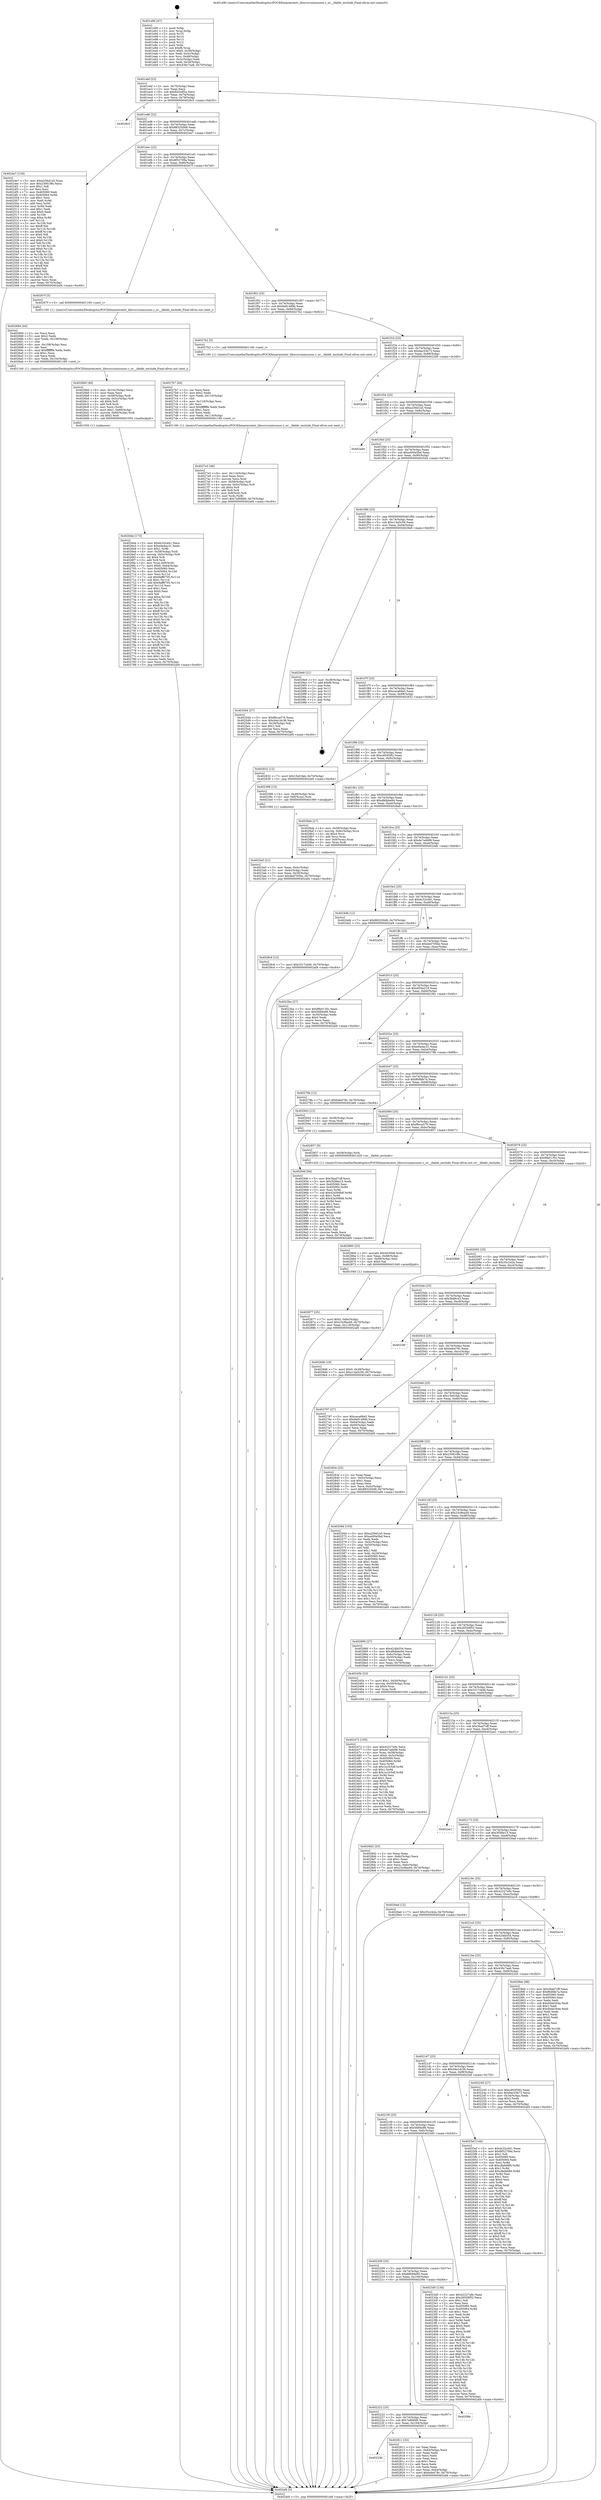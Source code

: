 digraph "0x401e90" {
  label = "0x401e90 (/mnt/c/Users/mathe/Desktop/tcc/POCII/binaries/extr_libuvsrcunixsunos.c_uv__ifaddr_exclude_Final-ollvm.out::main(0))"
  labelloc = "t"
  node[shape=record]

  Entry [label="",width=0.3,height=0.3,shape=circle,fillcolor=black,style=filled]
  "0x401ebf" [label="{
     0x401ebf [23]\l
     | [instrs]\l
     &nbsp;&nbsp;0x401ebf \<+3\>: mov -0x70(%rbp),%eax\l
     &nbsp;&nbsp;0x401ec2 \<+2\>: mov %eax,%ecx\l
     &nbsp;&nbsp;0x401ec4 \<+6\>: sub $0x843cdf2a,%ecx\l
     &nbsp;&nbsp;0x401eca \<+3\>: mov %eax,-0x74(%rbp)\l
     &nbsp;&nbsp;0x401ecd \<+3\>: mov %ecx,-0x78(%rbp)\l
     &nbsp;&nbsp;0x401ed0 \<+6\>: je 00000000004029c5 \<main+0xb35\>\l
  }"]
  "0x4029c5" [label="{
     0x4029c5\l
  }", style=dashed]
  "0x401ed6" [label="{
     0x401ed6 [22]\l
     | [instrs]\l
     &nbsp;&nbsp;0x401ed6 \<+5\>: jmp 0000000000401edb \<main+0x4b\>\l
     &nbsp;&nbsp;0x401edb \<+3\>: mov -0x74(%rbp),%eax\l
     &nbsp;&nbsp;0x401ede \<+5\>: sub $0x883250d9,%eax\l
     &nbsp;&nbsp;0x401ee3 \<+3\>: mov %eax,-0x7c(%rbp)\l
     &nbsp;&nbsp;0x401ee6 \<+6\>: je 00000000004024e7 \<main+0x657\>\l
  }"]
  Exit [label="",width=0.3,height=0.3,shape=circle,fillcolor=black,style=filled,peripheries=2]
  "0x4024e7" [label="{
     0x4024e7 [134]\l
     | [instrs]\l
     &nbsp;&nbsp;0x4024e7 \<+5\>: mov $0xa256d1a5,%eax\l
     &nbsp;&nbsp;0x4024ec \<+5\>: mov $0x23061f9c,%ecx\l
     &nbsp;&nbsp;0x4024f1 \<+2\>: mov $0x1,%dl\l
     &nbsp;&nbsp;0x4024f3 \<+2\>: xor %esi,%esi\l
     &nbsp;&nbsp;0x4024f5 \<+7\>: mov 0x405060,%edi\l
     &nbsp;&nbsp;0x4024fc \<+8\>: mov 0x405064,%r8d\l
     &nbsp;&nbsp;0x402504 \<+3\>: sub $0x1,%esi\l
     &nbsp;&nbsp;0x402507 \<+3\>: mov %edi,%r9d\l
     &nbsp;&nbsp;0x40250a \<+3\>: add %esi,%r9d\l
     &nbsp;&nbsp;0x40250d \<+4\>: imul %r9d,%edi\l
     &nbsp;&nbsp;0x402511 \<+3\>: and $0x1,%edi\l
     &nbsp;&nbsp;0x402514 \<+3\>: cmp $0x0,%edi\l
     &nbsp;&nbsp;0x402517 \<+4\>: sete %r10b\l
     &nbsp;&nbsp;0x40251b \<+4\>: cmp $0xa,%r8d\l
     &nbsp;&nbsp;0x40251f \<+4\>: setl %r11b\l
     &nbsp;&nbsp;0x402523 \<+3\>: mov %r10b,%bl\l
     &nbsp;&nbsp;0x402526 \<+3\>: xor $0xff,%bl\l
     &nbsp;&nbsp;0x402529 \<+3\>: mov %r11b,%r14b\l
     &nbsp;&nbsp;0x40252c \<+4\>: xor $0xff,%r14b\l
     &nbsp;&nbsp;0x402530 \<+3\>: xor $0x0,%dl\l
     &nbsp;&nbsp;0x402533 \<+3\>: mov %bl,%r15b\l
     &nbsp;&nbsp;0x402536 \<+4\>: and $0x0,%r15b\l
     &nbsp;&nbsp;0x40253a \<+3\>: and %dl,%r10b\l
     &nbsp;&nbsp;0x40253d \<+3\>: mov %r14b,%r12b\l
     &nbsp;&nbsp;0x402540 \<+4\>: and $0x0,%r12b\l
     &nbsp;&nbsp;0x402544 \<+3\>: and %dl,%r11b\l
     &nbsp;&nbsp;0x402547 \<+3\>: or %r10b,%r15b\l
     &nbsp;&nbsp;0x40254a \<+3\>: or %r11b,%r12b\l
     &nbsp;&nbsp;0x40254d \<+3\>: xor %r12b,%r15b\l
     &nbsp;&nbsp;0x402550 \<+3\>: or %r14b,%bl\l
     &nbsp;&nbsp;0x402553 \<+3\>: xor $0xff,%bl\l
     &nbsp;&nbsp;0x402556 \<+3\>: or $0x0,%dl\l
     &nbsp;&nbsp;0x402559 \<+2\>: and %dl,%bl\l
     &nbsp;&nbsp;0x40255b \<+3\>: or %bl,%r15b\l
     &nbsp;&nbsp;0x40255e \<+4\>: test $0x1,%r15b\l
     &nbsp;&nbsp;0x402562 \<+3\>: cmovne %ecx,%eax\l
     &nbsp;&nbsp;0x402565 \<+3\>: mov %eax,-0x70(%rbp)\l
     &nbsp;&nbsp;0x402568 \<+5\>: jmp 0000000000402af4 \<main+0xc64\>\l
  }"]
  "0x401eec" [label="{
     0x401eec [22]\l
     | [instrs]\l
     &nbsp;&nbsp;0x401eec \<+5\>: jmp 0000000000401ef1 \<main+0x61\>\l
     &nbsp;&nbsp;0x401ef1 \<+3\>: mov -0x74(%rbp),%eax\l
     &nbsp;&nbsp;0x401ef4 \<+5\>: sub $0x8f52709a,%eax\l
     &nbsp;&nbsp;0x401ef9 \<+3\>: mov %eax,-0x80(%rbp)\l
     &nbsp;&nbsp;0x401efc \<+6\>: je 000000000040267f \<main+0x7ef\>\l
  }"]
  "0x40294f" [label="{
     0x40294f [94]\l
     | [instrs]\l
     &nbsp;&nbsp;0x40294f \<+5\>: mov $0x3bad7cff,%ecx\l
     &nbsp;&nbsp;0x402954 \<+5\>: mov $0x3f3fde15,%edx\l
     &nbsp;&nbsp;0x402959 \<+7\>: mov 0x405060,%esi\l
     &nbsp;&nbsp;0x402960 \<+8\>: mov 0x405064,%r8d\l
     &nbsp;&nbsp;0x402968 \<+3\>: mov %esi,%r9d\l
     &nbsp;&nbsp;0x40296b \<+7\>: sub $0x42a568b8,%r9d\l
     &nbsp;&nbsp;0x402972 \<+4\>: sub $0x1,%r9d\l
     &nbsp;&nbsp;0x402976 \<+7\>: add $0x42a568b8,%r9d\l
     &nbsp;&nbsp;0x40297d \<+4\>: imul %r9d,%esi\l
     &nbsp;&nbsp;0x402981 \<+3\>: and $0x1,%esi\l
     &nbsp;&nbsp;0x402984 \<+3\>: cmp $0x0,%esi\l
     &nbsp;&nbsp;0x402987 \<+4\>: sete %r10b\l
     &nbsp;&nbsp;0x40298b \<+4\>: cmp $0xa,%r8d\l
     &nbsp;&nbsp;0x40298f \<+4\>: setl %r11b\l
     &nbsp;&nbsp;0x402993 \<+3\>: mov %r10b,%bl\l
     &nbsp;&nbsp;0x402996 \<+3\>: and %r11b,%bl\l
     &nbsp;&nbsp;0x402999 \<+3\>: xor %r11b,%r10b\l
     &nbsp;&nbsp;0x40299c \<+3\>: or %r10b,%bl\l
     &nbsp;&nbsp;0x40299f \<+3\>: test $0x1,%bl\l
     &nbsp;&nbsp;0x4029a2 \<+3\>: cmovne %edx,%ecx\l
     &nbsp;&nbsp;0x4029a5 \<+3\>: mov %ecx,-0x70(%rbp)\l
     &nbsp;&nbsp;0x4029a8 \<+5\>: jmp 0000000000402af4 \<main+0xc64\>\l
  }"]
  "0x40267f" [label="{
     0x40267f [5]\l
     | [instrs]\l
     &nbsp;&nbsp;0x40267f \<+5\>: call 0000000000401160 \<next_i\>\l
     | [calls]\l
     &nbsp;&nbsp;0x401160 \{1\} (/mnt/c/Users/mathe/Desktop/tcc/POCII/binaries/extr_libuvsrcunixsunos.c_uv__ifaddr_exclude_Final-ollvm.out::next_i)\l
  }"]
  "0x401f02" [label="{
     0x401f02 [25]\l
     | [instrs]\l
     &nbsp;&nbsp;0x401f02 \<+5\>: jmp 0000000000401f07 \<main+0x77\>\l
     &nbsp;&nbsp;0x401f07 \<+3\>: mov -0x74(%rbp),%eax\l
     &nbsp;&nbsp;0x401f0a \<+5\>: sub $0x9a91489b,%eax\l
     &nbsp;&nbsp;0x401f0f \<+6\>: mov %eax,-0x84(%rbp)\l
     &nbsp;&nbsp;0x401f15 \<+6\>: je 00000000004027b2 \<main+0x922\>\l
  }"]
  "0x4028c6" [label="{
     0x4028c6 [12]\l
     | [instrs]\l
     &nbsp;&nbsp;0x4028c6 \<+7\>: movl $0x3317cb46,-0x70(%rbp)\l
     &nbsp;&nbsp;0x4028cd \<+5\>: jmp 0000000000402af4 \<main+0xc64\>\l
  }"]
  "0x4027b2" [label="{
     0x4027b2 [5]\l
     | [instrs]\l
     &nbsp;&nbsp;0x4027b2 \<+5\>: call 0000000000401160 \<next_i\>\l
     | [calls]\l
     &nbsp;&nbsp;0x401160 \{1\} (/mnt/c/Users/mathe/Desktop/tcc/POCII/binaries/extr_libuvsrcunixsunos.c_uv__ifaddr_exclude_Final-ollvm.out::next_i)\l
  }"]
  "0x401f1b" [label="{
     0x401f1b [25]\l
     | [instrs]\l
     &nbsp;&nbsp;0x401f1b \<+5\>: jmp 0000000000401f20 \<main+0x90\>\l
     &nbsp;&nbsp;0x401f20 \<+3\>: mov -0x74(%rbp),%eax\l
     &nbsp;&nbsp;0x401f23 \<+5\>: sub $0x9ac53b73,%eax\l
     &nbsp;&nbsp;0x401f28 \<+6\>: mov %eax,-0x88(%rbp)\l
     &nbsp;&nbsp;0x401f2e \<+6\>: je 0000000000402260 \<main+0x3d0\>\l
  }"]
  "0x402877" [label="{
     0x402877 [25]\l
     | [instrs]\l
     &nbsp;&nbsp;0x402877 \<+7\>: movl $0x0,-0x6c(%rbp)\l
     &nbsp;&nbsp;0x40287e \<+7\>: movl $0x23c9ba49,-0x70(%rbp)\l
     &nbsp;&nbsp;0x402885 \<+6\>: mov %eax,-0x118(%rbp)\l
     &nbsp;&nbsp;0x40288b \<+5\>: jmp 0000000000402af4 \<main+0xc64\>\l
  }"]
  "0x402260" [label="{
     0x402260\l
  }", style=dashed]
  "0x401f34" [label="{
     0x401f34 [25]\l
     | [instrs]\l
     &nbsp;&nbsp;0x401f34 \<+5\>: jmp 0000000000401f39 \<main+0xa9\>\l
     &nbsp;&nbsp;0x401f39 \<+3\>: mov -0x74(%rbp),%eax\l
     &nbsp;&nbsp;0x401f3c \<+5\>: sub $0xa256d1a5,%eax\l
     &nbsp;&nbsp;0x401f41 \<+6\>: mov %eax,-0x8c(%rbp)\l
     &nbsp;&nbsp;0x401f47 \<+6\>: je 0000000000402a44 \<main+0xbb4\>\l
  }"]
  "0x402860" [label="{
     0x402860 [23]\l
     | [instrs]\l
     &nbsp;&nbsp;0x402860 \<+10\>: movabs $0x4030b6,%rdi\l
     &nbsp;&nbsp;0x40286a \<+3\>: mov %eax,-0x68(%rbp)\l
     &nbsp;&nbsp;0x40286d \<+3\>: mov -0x68(%rbp),%esi\l
     &nbsp;&nbsp;0x402870 \<+2\>: mov $0x0,%al\l
     &nbsp;&nbsp;0x402872 \<+5\>: call 0000000000401040 \<printf@plt\>\l
     | [calls]\l
     &nbsp;&nbsp;0x401040 \{1\} (unknown)\l
  }"]
  "0x402a44" [label="{
     0x402a44\l
  }", style=dashed]
  "0x401f4d" [label="{
     0x401f4d [25]\l
     | [instrs]\l
     &nbsp;&nbsp;0x401f4d \<+5\>: jmp 0000000000401f52 \<main+0xc2\>\l
     &nbsp;&nbsp;0x401f52 \<+3\>: mov -0x74(%rbp),%eax\l
     &nbsp;&nbsp;0x401f55 \<+5\>: sub $0xa400e5bd,%eax\l
     &nbsp;&nbsp;0x401f5a \<+6\>: mov %eax,-0x90(%rbp)\l
     &nbsp;&nbsp;0x401f60 \<+6\>: je 00000000004025d4 \<main+0x744\>\l
  }"]
  "0x40223b" [label="{
     0x40223b\l
  }", style=dashed]
  "0x4025d4" [label="{
     0x4025d4 [27]\l
     | [instrs]\l
     &nbsp;&nbsp;0x4025d4 \<+5\>: mov $0xf8cca576,%eax\l
     &nbsp;&nbsp;0x4025d9 \<+5\>: mov $0x44a1dc36,%ecx\l
     &nbsp;&nbsp;0x4025de \<+3\>: mov -0x29(%rbp),%dl\l
     &nbsp;&nbsp;0x4025e1 \<+3\>: test $0x1,%dl\l
     &nbsp;&nbsp;0x4025e4 \<+3\>: cmovne %ecx,%eax\l
     &nbsp;&nbsp;0x4025e7 \<+3\>: mov %eax,-0x70(%rbp)\l
     &nbsp;&nbsp;0x4025ea \<+5\>: jmp 0000000000402af4 \<main+0xc64\>\l
  }"]
  "0x401f66" [label="{
     0x401f66 [25]\l
     | [instrs]\l
     &nbsp;&nbsp;0x401f66 \<+5\>: jmp 0000000000401f6b \<main+0xdb\>\l
     &nbsp;&nbsp;0x401f6b \<+3\>: mov -0x74(%rbp),%eax\l
     &nbsp;&nbsp;0x401f6e \<+5\>: sub $0xc14a5c56,%eax\l
     &nbsp;&nbsp;0x401f73 \<+6\>: mov %eax,-0x94(%rbp)\l
     &nbsp;&nbsp;0x401f79 \<+6\>: je 00000000004029e9 \<main+0xb59\>\l
  }"]
  "0x402811" [label="{
     0x402811 [33]\l
     | [instrs]\l
     &nbsp;&nbsp;0x402811 \<+2\>: xor %eax,%eax\l
     &nbsp;&nbsp;0x402813 \<+3\>: mov -0x64(%rbp),%ecx\l
     &nbsp;&nbsp;0x402816 \<+2\>: mov %eax,%edx\l
     &nbsp;&nbsp;0x402818 \<+2\>: sub %ecx,%edx\l
     &nbsp;&nbsp;0x40281a \<+2\>: mov %eax,%ecx\l
     &nbsp;&nbsp;0x40281c \<+3\>: sub $0x1,%ecx\l
     &nbsp;&nbsp;0x40281f \<+2\>: add %ecx,%edx\l
     &nbsp;&nbsp;0x402821 \<+2\>: sub %edx,%eax\l
     &nbsp;&nbsp;0x402823 \<+3\>: mov %eax,-0x64(%rbp)\l
     &nbsp;&nbsp;0x402826 \<+7\>: movl $0xbde478c,-0x70(%rbp)\l
     &nbsp;&nbsp;0x40282d \<+5\>: jmp 0000000000402af4 \<main+0xc64\>\l
  }"]
  "0x4029e9" [label="{
     0x4029e9 [21]\l
     | [instrs]\l
     &nbsp;&nbsp;0x4029e9 \<+3\>: mov -0x38(%rbp),%eax\l
     &nbsp;&nbsp;0x4029ec \<+7\>: add $0xf8,%rsp\l
     &nbsp;&nbsp;0x4029f3 \<+1\>: pop %rbx\l
     &nbsp;&nbsp;0x4029f4 \<+2\>: pop %r12\l
     &nbsp;&nbsp;0x4029f6 \<+2\>: pop %r13\l
     &nbsp;&nbsp;0x4029f8 \<+2\>: pop %r14\l
     &nbsp;&nbsp;0x4029fa \<+2\>: pop %r15\l
     &nbsp;&nbsp;0x4029fc \<+1\>: pop %rbp\l
     &nbsp;&nbsp;0x4029fd \<+1\>: ret\l
  }"]
  "0x401f7f" [label="{
     0x401f7f [25]\l
     | [instrs]\l
     &nbsp;&nbsp;0x401f7f \<+5\>: jmp 0000000000401f84 \<main+0xf4\>\l
     &nbsp;&nbsp;0x401f84 \<+3\>: mov -0x74(%rbp),%eax\l
     &nbsp;&nbsp;0x401f87 \<+5\>: sub $0xcaca68a5,%eax\l
     &nbsp;&nbsp;0x401f8c \<+6\>: mov %eax,-0x98(%rbp)\l
     &nbsp;&nbsp;0x401f92 \<+6\>: je 0000000000402832 \<main+0x9a2\>\l
  }"]
  "0x402222" [label="{
     0x402222 [25]\l
     | [instrs]\l
     &nbsp;&nbsp;0x402222 \<+5\>: jmp 0000000000402227 \<main+0x397\>\l
     &nbsp;&nbsp;0x402227 \<+3\>: mov -0x74(%rbp),%eax\l
     &nbsp;&nbsp;0x40222a \<+5\>: sub $0x7a9f4fd0,%eax\l
     &nbsp;&nbsp;0x40222f \<+6\>: mov %eax,-0x104(%rbp)\l
     &nbsp;&nbsp;0x402235 \<+6\>: je 0000000000402811 \<main+0x981\>\l
  }"]
  "0x402832" [label="{
     0x402832 [12]\l
     | [instrs]\l
     &nbsp;&nbsp;0x402832 \<+7\>: movl $0x15ef1fab,-0x70(%rbp)\l
     &nbsp;&nbsp;0x402839 \<+5\>: jmp 0000000000402af4 \<main+0xc64\>\l
  }"]
  "0x401f98" [label="{
     0x401f98 [25]\l
     | [instrs]\l
     &nbsp;&nbsp;0x401f98 \<+5\>: jmp 0000000000401f9d \<main+0x10d\>\l
     &nbsp;&nbsp;0x401f9d \<+3\>: mov -0x74(%rbp),%eax\l
     &nbsp;&nbsp;0x401fa0 \<+5\>: sub $0xcd03f382,%eax\l
     &nbsp;&nbsp;0x401fa5 \<+6\>: mov %eax,-0x9c(%rbp)\l
     &nbsp;&nbsp;0x401fab \<+6\>: je 0000000000402398 \<main+0x508\>\l
  }"]
  "0x4029fe" [label="{
     0x4029fe\l
  }", style=dashed]
  "0x402398" [label="{
     0x402398 [13]\l
     | [instrs]\l
     &nbsp;&nbsp;0x402398 \<+4\>: mov -0x48(%rbp),%rax\l
     &nbsp;&nbsp;0x40239c \<+4\>: mov 0x8(%rax),%rdi\l
     &nbsp;&nbsp;0x4023a0 \<+5\>: call 0000000000401060 \<atoi@plt\>\l
     | [calls]\l
     &nbsp;&nbsp;0x401060 \{1\} (unknown)\l
  }"]
  "0x401fb1" [label="{
     0x401fb1 [25]\l
     | [instrs]\l
     &nbsp;&nbsp;0x401fb1 \<+5\>: jmp 0000000000401fb6 \<main+0x126\>\l
     &nbsp;&nbsp;0x401fb6 \<+3\>: mov -0x74(%rbp),%eax\l
     &nbsp;&nbsp;0x401fb9 \<+5\>: sub $0xd8dbbe94,%eax\l
     &nbsp;&nbsp;0x401fbe \<+6\>: mov %eax,-0xa0(%rbp)\l
     &nbsp;&nbsp;0x401fc4 \<+6\>: je 00000000004028ab \<main+0xa1b\>\l
  }"]
  "0x4027e3" [label="{
     0x4027e3 [46]\l
     | [instrs]\l
     &nbsp;&nbsp;0x4027e3 \<+6\>: mov -0x114(%rbp),%ecx\l
     &nbsp;&nbsp;0x4027e9 \<+3\>: imul %eax,%ecx\l
     &nbsp;&nbsp;0x4027ec \<+3\>: movslq %ecx,%rdi\l
     &nbsp;&nbsp;0x4027ef \<+4\>: mov -0x58(%rbp),%r8\l
     &nbsp;&nbsp;0x4027f3 \<+4\>: movslq -0x5c(%rbp),%r9\l
     &nbsp;&nbsp;0x4027f7 \<+4\>: shl $0x4,%r9\l
     &nbsp;&nbsp;0x4027fb \<+3\>: add %r9,%r8\l
     &nbsp;&nbsp;0x4027fe \<+4\>: mov 0x8(%r8),%r8\l
     &nbsp;&nbsp;0x402802 \<+3\>: mov %rdi,(%r8)\l
     &nbsp;&nbsp;0x402805 \<+7\>: movl $0x7a9f4fd0,-0x70(%rbp)\l
     &nbsp;&nbsp;0x40280c \<+5\>: jmp 0000000000402af4 \<main+0xc64\>\l
  }"]
  "0x4028ab" [label="{
     0x4028ab [27]\l
     | [instrs]\l
     &nbsp;&nbsp;0x4028ab \<+4\>: mov -0x58(%rbp),%rax\l
     &nbsp;&nbsp;0x4028af \<+4\>: movslq -0x6c(%rbp),%rcx\l
     &nbsp;&nbsp;0x4028b3 \<+4\>: shl $0x4,%rcx\l
     &nbsp;&nbsp;0x4028b7 \<+3\>: add %rcx,%rax\l
     &nbsp;&nbsp;0x4028ba \<+4\>: mov 0x8(%rax),%rax\l
     &nbsp;&nbsp;0x4028be \<+3\>: mov %rax,%rdi\l
     &nbsp;&nbsp;0x4028c1 \<+5\>: call 0000000000401030 \<free@plt\>\l
     | [calls]\l
     &nbsp;&nbsp;0x401030 \{1\} (unknown)\l
  }"]
  "0x401fca" [label="{
     0x401fca [25]\l
     | [instrs]\l
     &nbsp;&nbsp;0x401fca \<+5\>: jmp 0000000000401fcf \<main+0x13f\>\l
     &nbsp;&nbsp;0x401fcf \<+3\>: mov -0x74(%rbp),%eax\l
     &nbsp;&nbsp;0x401fd2 \<+5\>: sub $0xda7a4b98,%eax\l
     &nbsp;&nbsp;0x401fd7 \<+6\>: mov %eax,-0xa4(%rbp)\l
     &nbsp;&nbsp;0x401fdd \<+6\>: je 00000000004024db \<main+0x64b\>\l
  }"]
  "0x4027b7" [label="{
     0x4027b7 [44]\l
     | [instrs]\l
     &nbsp;&nbsp;0x4027b7 \<+2\>: xor %ecx,%ecx\l
     &nbsp;&nbsp;0x4027b9 \<+5\>: mov $0x2,%edx\l
     &nbsp;&nbsp;0x4027be \<+6\>: mov %edx,-0x110(%rbp)\l
     &nbsp;&nbsp;0x4027c4 \<+1\>: cltd\l
     &nbsp;&nbsp;0x4027c5 \<+6\>: mov -0x110(%rbp),%esi\l
     &nbsp;&nbsp;0x4027cb \<+2\>: idiv %esi\l
     &nbsp;&nbsp;0x4027cd \<+6\>: imul $0xfffffffe,%edx,%edx\l
     &nbsp;&nbsp;0x4027d3 \<+3\>: sub $0x1,%ecx\l
     &nbsp;&nbsp;0x4027d6 \<+2\>: sub %ecx,%edx\l
     &nbsp;&nbsp;0x4027d8 \<+6\>: mov %edx,-0x114(%rbp)\l
     &nbsp;&nbsp;0x4027de \<+5\>: call 0000000000401160 \<next_i\>\l
     | [calls]\l
     &nbsp;&nbsp;0x401160 \{1\} (/mnt/c/Users/mathe/Desktop/tcc/POCII/binaries/extr_libuvsrcunixsunos.c_uv__ifaddr_exclude_Final-ollvm.out::next_i)\l
  }"]
  "0x4024db" [label="{
     0x4024db [12]\l
     | [instrs]\l
     &nbsp;&nbsp;0x4024db \<+7\>: movl $0x883250d9,-0x70(%rbp)\l
     &nbsp;&nbsp;0x4024e2 \<+5\>: jmp 0000000000402af4 \<main+0xc64\>\l
  }"]
  "0x401fe3" [label="{
     0x401fe3 [25]\l
     | [instrs]\l
     &nbsp;&nbsp;0x401fe3 \<+5\>: jmp 0000000000401fe8 \<main+0x158\>\l
     &nbsp;&nbsp;0x401fe8 \<+3\>: mov -0x74(%rbp),%eax\l
     &nbsp;&nbsp;0x401feb \<+5\>: sub $0xdc32cd41,%eax\l
     &nbsp;&nbsp;0x401ff0 \<+6\>: mov %eax,-0xa8(%rbp)\l
     &nbsp;&nbsp;0x401ff6 \<+6\>: je 0000000000402a50 \<main+0xbc0\>\l
  }"]
  "0x4026de" [label="{
     0x4026de [173]\l
     | [instrs]\l
     &nbsp;&nbsp;0x4026de \<+5\>: mov $0xdc32cd41,%ecx\l
     &nbsp;&nbsp;0x4026e3 \<+5\>: mov $0xe9a4ac31,%edx\l
     &nbsp;&nbsp;0x4026e8 \<+3\>: mov $0x1,%r9b\l
     &nbsp;&nbsp;0x4026eb \<+4\>: mov -0x58(%rbp),%rdi\l
     &nbsp;&nbsp;0x4026ef \<+4\>: movslq -0x5c(%rbp),%r8\l
     &nbsp;&nbsp;0x4026f3 \<+4\>: shl $0x4,%r8\l
     &nbsp;&nbsp;0x4026f7 \<+3\>: add %r8,%rdi\l
     &nbsp;&nbsp;0x4026fa \<+4\>: mov %rax,0x8(%rdi)\l
     &nbsp;&nbsp;0x4026fe \<+7\>: movl $0x0,-0x64(%rbp)\l
     &nbsp;&nbsp;0x402705 \<+7\>: mov 0x405060,%esi\l
     &nbsp;&nbsp;0x40270c \<+8\>: mov 0x405064,%r10d\l
     &nbsp;&nbsp;0x402714 \<+3\>: mov %esi,%r11d\l
     &nbsp;&nbsp;0x402717 \<+7\>: sub $0x9aff6705,%r11d\l
     &nbsp;&nbsp;0x40271e \<+4\>: sub $0x1,%r11d\l
     &nbsp;&nbsp;0x402722 \<+7\>: add $0x9aff6705,%r11d\l
     &nbsp;&nbsp;0x402729 \<+4\>: imul %r11d,%esi\l
     &nbsp;&nbsp;0x40272d \<+3\>: and $0x1,%esi\l
     &nbsp;&nbsp;0x402730 \<+3\>: cmp $0x0,%esi\l
     &nbsp;&nbsp;0x402733 \<+3\>: sete %bl\l
     &nbsp;&nbsp;0x402736 \<+4\>: cmp $0xa,%r10d\l
     &nbsp;&nbsp;0x40273a \<+4\>: setl %r14b\l
     &nbsp;&nbsp;0x40273e \<+3\>: mov %bl,%r15b\l
     &nbsp;&nbsp;0x402741 \<+4\>: xor $0xff,%r15b\l
     &nbsp;&nbsp;0x402745 \<+3\>: mov %r14b,%r12b\l
     &nbsp;&nbsp;0x402748 \<+4\>: xor $0xff,%r12b\l
     &nbsp;&nbsp;0x40274c \<+4\>: xor $0x0,%r9b\l
     &nbsp;&nbsp;0x402750 \<+3\>: mov %r15b,%r13b\l
     &nbsp;&nbsp;0x402753 \<+4\>: and $0x0,%r13b\l
     &nbsp;&nbsp;0x402757 \<+3\>: and %r9b,%bl\l
     &nbsp;&nbsp;0x40275a \<+3\>: mov %r12b,%al\l
     &nbsp;&nbsp;0x40275d \<+2\>: and $0x0,%al\l
     &nbsp;&nbsp;0x40275f \<+3\>: and %r9b,%r14b\l
     &nbsp;&nbsp;0x402762 \<+3\>: or %bl,%r13b\l
     &nbsp;&nbsp;0x402765 \<+3\>: or %r14b,%al\l
     &nbsp;&nbsp;0x402768 \<+3\>: xor %al,%r13b\l
     &nbsp;&nbsp;0x40276b \<+3\>: or %r12b,%r15b\l
     &nbsp;&nbsp;0x40276e \<+4\>: xor $0xff,%r15b\l
     &nbsp;&nbsp;0x402772 \<+4\>: or $0x0,%r9b\l
     &nbsp;&nbsp;0x402776 \<+3\>: and %r9b,%r15b\l
     &nbsp;&nbsp;0x402779 \<+3\>: or %r15b,%r13b\l
     &nbsp;&nbsp;0x40277c \<+4\>: test $0x1,%r13b\l
     &nbsp;&nbsp;0x402780 \<+3\>: cmovne %edx,%ecx\l
     &nbsp;&nbsp;0x402783 \<+3\>: mov %ecx,-0x70(%rbp)\l
     &nbsp;&nbsp;0x402786 \<+5\>: jmp 0000000000402af4 \<main+0xc64\>\l
  }"]
  "0x402a50" [label="{
     0x402a50\l
  }", style=dashed]
  "0x401ffc" [label="{
     0x401ffc [25]\l
     | [instrs]\l
     &nbsp;&nbsp;0x401ffc \<+5\>: jmp 0000000000402001 \<main+0x171\>\l
     &nbsp;&nbsp;0x402001 \<+3\>: mov -0x74(%rbp),%eax\l
     &nbsp;&nbsp;0x402004 \<+5\>: sub $0xded705be,%eax\l
     &nbsp;&nbsp;0x402009 \<+6\>: mov %eax,-0xac(%rbp)\l
     &nbsp;&nbsp;0x40200f \<+6\>: je 00000000004023ba \<main+0x52a\>\l
  }"]
  "0x4026b0" [label="{
     0x4026b0 [46]\l
     | [instrs]\l
     &nbsp;&nbsp;0x4026b0 \<+6\>: mov -0x10c(%rbp),%ecx\l
     &nbsp;&nbsp;0x4026b6 \<+3\>: imul %eax,%ecx\l
     &nbsp;&nbsp;0x4026b9 \<+4\>: mov -0x58(%rbp),%rdi\l
     &nbsp;&nbsp;0x4026bd \<+4\>: movslq -0x5c(%rbp),%r8\l
     &nbsp;&nbsp;0x4026c1 \<+4\>: shl $0x4,%r8\l
     &nbsp;&nbsp;0x4026c5 \<+3\>: add %r8,%rdi\l
     &nbsp;&nbsp;0x4026c8 \<+2\>: mov %ecx,(%rdi)\l
     &nbsp;&nbsp;0x4026ca \<+7\>: movl $0x1,-0x60(%rbp)\l
     &nbsp;&nbsp;0x4026d1 \<+4\>: movslq -0x60(%rbp),%rdi\l
     &nbsp;&nbsp;0x4026d5 \<+4\>: shl $0x3,%rdi\l
     &nbsp;&nbsp;0x4026d9 \<+5\>: call 0000000000401050 \<malloc@plt\>\l
     | [calls]\l
     &nbsp;&nbsp;0x401050 \{1\} (unknown)\l
  }"]
  "0x4023ba" [label="{
     0x4023ba [27]\l
     | [instrs]\l
     &nbsp;&nbsp;0x4023ba \<+5\>: mov $0xf9b0135c,%eax\l
     &nbsp;&nbsp;0x4023bf \<+5\>: mov $0x5fdf4e86,%ecx\l
     &nbsp;&nbsp;0x4023c4 \<+3\>: mov -0x30(%rbp),%edx\l
     &nbsp;&nbsp;0x4023c7 \<+3\>: cmp $0x0,%edx\l
     &nbsp;&nbsp;0x4023ca \<+3\>: cmove %ecx,%eax\l
     &nbsp;&nbsp;0x4023cd \<+3\>: mov %eax,-0x70(%rbp)\l
     &nbsp;&nbsp;0x4023d0 \<+5\>: jmp 0000000000402af4 \<main+0xc64\>\l
  }"]
  "0x402015" [label="{
     0x402015 [25]\l
     | [instrs]\l
     &nbsp;&nbsp;0x402015 \<+5\>: jmp 000000000040201a \<main+0x18a\>\l
     &nbsp;&nbsp;0x40201a \<+3\>: mov -0x74(%rbp),%eax\l
     &nbsp;&nbsp;0x40201d \<+5\>: sub $0xdf34e218,%eax\l
     &nbsp;&nbsp;0x402022 \<+6\>: mov %eax,-0xb0(%rbp)\l
     &nbsp;&nbsp;0x402028 \<+6\>: je 000000000040238c \<main+0x4fc\>\l
  }"]
  "0x402684" [label="{
     0x402684 [44]\l
     | [instrs]\l
     &nbsp;&nbsp;0x402684 \<+2\>: xor %ecx,%ecx\l
     &nbsp;&nbsp;0x402686 \<+5\>: mov $0x2,%edx\l
     &nbsp;&nbsp;0x40268b \<+6\>: mov %edx,-0x108(%rbp)\l
     &nbsp;&nbsp;0x402691 \<+1\>: cltd\l
     &nbsp;&nbsp;0x402692 \<+6\>: mov -0x108(%rbp),%esi\l
     &nbsp;&nbsp;0x402698 \<+2\>: idiv %esi\l
     &nbsp;&nbsp;0x40269a \<+6\>: imul $0xfffffffe,%edx,%edx\l
     &nbsp;&nbsp;0x4026a0 \<+3\>: sub $0x1,%ecx\l
     &nbsp;&nbsp;0x4026a3 \<+2\>: sub %ecx,%edx\l
     &nbsp;&nbsp;0x4026a5 \<+6\>: mov %edx,-0x10c(%rbp)\l
     &nbsp;&nbsp;0x4026ab \<+5\>: call 0000000000401160 \<next_i\>\l
     | [calls]\l
     &nbsp;&nbsp;0x401160 \{1\} (/mnt/c/Users/mathe/Desktop/tcc/POCII/binaries/extr_libuvsrcunixsunos.c_uv__ifaddr_exclude_Final-ollvm.out::next_i)\l
  }"]
  "0x40238c" [label="{
     0x40238c\l
  }", style=dashed]
  "0x40202e" [label="{
     0x40202e [25]\l
     | [instrs]\l
     &nbsp;&nbsp;0x40202e \<+5\>: jmp 0000000000402033 \<main+0x1a3\>\l
     &nbsp;&nbsp;0x402033 \<+3\>: mov -0x74(%rbp),%eax\l
     &nbsp;&nbsp;0x402036 \<+5\>: sub $0xe9a4ac31,%eax\l
     &nbsp;&nbsp;0x40203b \<+6\>: mov %eax,-0xb4(%rbp)\l
     &nbsp;&nbsp;0x402041 \<+6\>: je 000000000040278b \<main+0x8fb\>\l
  }"]
  "0x402472" [label="{
     0x402472 [105]\l
     | [instrs]\l
     &nbsp;&nbsp;0x402472 \<+5\>: mov $0x42227a9c,%ecx\l
     &nbsp;&nbsp;0x402477 \<+5\>: mov $0xda7a4b98,%edx\l
     &nbsp;&nbsp;0x40247c \<+4\>: mov %rax,-0x58(%rbp)\l
     &nbsp;&nbsp;0x402480 \<+7\>: movl $0x0,-0x5c(%rbp)\l
     &nbsp;&nbsp;0x402487 \<+7\>: mov 0x405060,%esi\l
     &nbsp;&nbsp;0x40248e \<+8\>: mov 0x405064,%r8d\l
     &nbsp;&nbsp;0x402496 \<+3\>: mov %esi,%r9d\l
     &nbsp;&nbsp;0x402499 \<+7\>: sub $0x1a1fc5df,%r9d\l
     &nbsp;&nbsp;0x4024a0 \<+4\>: sub $0x1,%r9d\l
     &nbsp;&nbsp;0x4024a4 \<+7\>: add $0x1a1fc5df,%r9d\l
     &nbsp;&nbsp;0x4024ab \<+4\>: imul %r9d,%esi\l
     &nbsp;&nbsp;0x4024af \<+3\>: and $0x1,%esi\l
     &nbsp;&nbsp;0x4024b2 \<+3\>: cmp $0x0,%esi\l
     &nbsp;&nbsp;0x4024b5 \<+4\>: sete %r10b\l
     &nbsp;&nbsp;0x4024b9 \<+4\>: cmp $0xa,%r8d\l
     &nbsp;&nbsp;0x4024bd \<+4\>: setl %r11b\l
     &nbsp;&nbsp;0x4024c1 \<+3\>: mov %r10b,%bl\l
     &nbsp;&nbsp;0x4024c4 \<+3\>: and %r11b,%bl\l
     &nbsp;&nbsp;0x4024c7 \<+3\>: xor %r11b,%r10b\l
     &nbsp;&nbsp;0x4024ca \<+3\>: or %r10b,%bl\l
     &nbsp;&nbsp;0x4024cd \<+3\>: test $0x1,%bl\l
     &nbsp;&nbsp;0x4024d0 \<+3\>: cmovne %edx,%ecx\l
     &nbsp;&nbsp;0x4024d3 \<+3\>: mov %ecx,-0x70(%rbp)\l
     &nbsp;&nbsp;0x4024d6 \<+5\>: jmp 0000000000402af4 \<main+0xc64\>\l
  }"]
  "0x40278b" [label="{
     0x40278b [12]\l
     | [instrs]\l
     &nbsp;&nbsp;0x40278b \<+7\>: movl $0xbde478c,-0x70(%rbp)\l
     &nbsp;&nbsp;0x402792 \<+5\>: jmp 0000000000402af4 \<main+0xc64\>\l
  }"]
  "0x402047" [label="{
     0x402047 [25]\l
     | [instrs]\l
     &nbsp;&nbsp;0x402047 \<+5\>: jmp 000000000040204c \<main+0x1bc\>\l
     &nbsp;&nbsp;0x40204c \<+3\>: mov -0x74(%rbp),%eax\l
     &nbsp;&nbsp;0x40204f \<+5\>: sub $0xf6dfdb7a,%eax\l
     &nbsp;&nbsp;0x402054 \<+6\>: mov %eax,-0xb8(%rbp)\l
     &nbsp;&nbsp;0x40205a \<+6\>: je 0000000000402943 \<main+0xab3\>\l
  }"]
  "0x402209" [label="{
     0x402209 [25]\l
     | [instrs]\l
     &nbsp;&nbsp;0x402209 \<+5\>: jmp 000000000040220e \<main+0x37e\>\l
     &nbsp;&nbsp;0x40220e \<+3\>: mov -0x74(%rbp),%eax\l
     &nbsp;&nbsp;0x402211 \<+5\>: sub $0x6869de85,%eax\l
     &nbsp;&nbsp;0x402216 \<+6\>: mov %eax,-0x100(%rbp)\l
     &nbsp;&nbsp;0x40221c \<+6\>: je 00000000004029fe \<main+0xb6e\>\l
  }"]
  "0x402943" [label="{
     0x402943 [12]\l
     | [instrs]\l
     &nbsp;&nbsp;0x402943 \<+4\>: mov -0x58(%rbp),%rax\l
     &nbsp;&nbsp;0x402947 \<+3\>: mov %rax,%rdi\l
     &nbsp;&nbsp;0x40294a \<+5\>: call 0000000000401030 \<free@plt\>\l
     | [calls]\l
     &nbsp;&nbsp;0x401030 \{1\} (unknown)\l
  }"]
  "0x402060" [label="{
     0x402060 [25]\l
     | [instrs]\l
     &nbsp;&nbsp;0x402060 \<+5\>: jmp 0000000000402065 \<main+0x1d5\>\l
     &nbsp;&nbsp;0x402065 \<+3\>: mov -0x74(%rbp),%eax\l
     &nbsp;&nbsp;0x402068 \<+5\>: sub $0xf8cca576,%eax\l
     &nbsp;&nbsp;0x40206d \<+6\>: mov %eax,-0xbc(%rbp)\l
     &nbsp;&nbsp;0x402073 \<+6\>: je 0000000000402857 \<main+0x9c7\>\l
  }"]
  "0x4023d5" [label="{
     0x4023d5 [134]\l
     | [instrs]\l
     &nbsp;&nbsp;0x4023d5 \<+5\>: mov $0x42227a9c,%eax\l
     &nbsp;&nbsp;0x4023da \<+5\>: mov $0x26558f52,%ecx\l
     &nbsp;&nbsp;0x4023df \<+2\>: mov $0x1,%dl\l
     &nbsp;&nbsp;0x4023e1 \<+2\>: xor %esi,%esi\l
     &nbsp;&nbsp;0x4023e3 \<+7\>: mov 0x405060,%edi\l
     &nbsp;&nbsp;0x4023ea \<+8\>: mov 0x405064,%r8d\l
     &nbsp;&nbsp;0x4023f2 \<+3\>: sub $0x1,%esi\l
     &nbsp;&nbsp;0x4023f5 \<+3\>: mov %edi,%r9d\l
     &nbsp;&nbsp;0x4023f8 \<+3\>: add %esi,%r9d\l
     &nbsp;&nbsp;0x4023fb \<+4\>: imul %r9d,%edi\l
     &nbsp;&nbsp;0x4023ff \<+3\>: and $0x1,%edi\l
     &nbsp;&nbsp;0x402402 \<+3\>: cmp $0x0,%edi\l
     &nbsp;&nbsp;0x402405 \<+4\>: sete %r10b\l
     &nbsp;&nbsp;0x402409 \<+4\>: cmp $0xa,%r8d\l
     &nbsp;&nbsp;0x40240d \<+4\>: setl %r11b\l
     &nbsp;&nbsp;0x402411 \<+3\>: mov %r10b,%bl\l
     &nbsp;&nbsp;0x402414 \<+3\>: xor $0xff,%bl\l
     &nbsp;&nbsp;0x402417 \<+3\>: mov %r11b,%r14b\l
     &nbsp;&nbsp;0x40241a \<+4\>: xor $0xff,%r14b\l
     &nbsp;&nbsp;0x40241e \<+3\>: xor $0x0,%dl\l
     &nbsp;&nbsp;0x402421 \<+3\>: mov %bl,%r15b\l
     &nbsp;&nbsp;0x402424 \<+4\>: and $0x0,%r15b\l
     &nbsp;&nbsp;0x402428 \<+3\>: and %dl,%r10b\l
     &nbsp;&nbsp;0x40242b \<+3\>: mov %r14b,%r12b\l
     &nbsp;&nbsp;0x40242e \<+4\>: and $0x0,%r12b\l
     &nbsp;&nbsp;0x402432 \<+3\>: and %dl,%r11b\l
     &nbsp;&nbsp;0x402435 \<+3\>: or %r10b,%r15b\l
     &nbsp;&nbsp;0x402438 \<+3\>: or %r11b,%r12b\l
     &nbsp;&nbsp;0x40243b \<+3\>: xor %r12b,%r15b\l
     &nbsp;&nbsp;0x40243e \<+3\>: or %r14b,%bl\l
     &nbsp;&nbsp;0x402441 \<+3\>: xor $0xff,%bl\l
     &nbsp;&nbsp;0x402444 \<+3\>: or $0x0,%dl\l
     &nbsp;&nbsp;0x402447 \<+2\>: and %dl,%bl\l
     &nbsp;&nbsp;0x402449 \<+3\>: or %bl,%r15b\l
     &nbsp;&nbsp;0x40244c \<+4\>: test $0x1,%r15b\l
     &nbsp;&nbsp;0x402450 \<+3\>: cmovne %ecx,%eax\l
     &nbsp;&nbsp;0x402453 \<+3\>: mov %eax,-0x70(%rbp)\l
     &nbsp;&nbsp;0x402456 \<+5\>: jmp 0000000000402af4 \<main+0xc64\>\l
  }"]
  "0x402857" [label="{
     0x402857 [9]\l
     | [instrs]\l
     &nbsp;&nbsp;0x402857 \<+4\>: mov -0x58(%rbp),%rdi\l
     &nbsp;&nbsp;0x40285b \<+5\>: call 0000000000401420 \<uv__ifaddr_exclude\>\l
     | [calls]\l
     &nbsp;&nbsp;0x401420 \{1\} (/mnt/c/Users/mathe/Desktop/tcc/POCII/binaries/extr_libuvsrcunixsunos.c_uv__ifaddr_exclude_Final-ollvm.out::uv__ifaddr_exclude)\l
  }"]
  "0x402079" [label="{
     0x402079 [25]\l
     | [instrs]\l
     &nbsp;&nbsp;0x402079 \<+5\>: jmp 000000000040207e \<main+0x1ee\>\l
     &nbsp;&nbsp;0x40207e \<+3\>: mov -0x74(%rbp),%eax\l
     &nbsp;&nbsp;0x402081 \<+5\>: sub $0xf9b0135c,%eax\l
     &nbsp;&nbsp;0x402086 \<+6\>: mov %eax,-0xc0(%rbp)\l
     &nbsp;&nbsp;0x40208c \<+6\>: je 00000000004029b9 \<main+0xb29\>\l
  }"]
  "0x4021f0" [label="{
     0x4021f0 [25]\l
     | [instrs]\l
     &nbsp;&nbsp;0x4021f0 \<+5\>: jmp 00000000004021f5 \<main+0x365\>\l
     &nbsp;&nbsp;0x4021f5 \<+3\>: mov -0x74(%rbp),%eax\l
     &nbsp;&nbsp;0x4021f8 \<+5\>: sub $0x5fdf4e86,%eax\l
     &nbsp;&nbsp;0x4021fd \<+6\>: mov %eax,-0xfc(%rbp)\l
     &nbsp;&nbsp;0x402203 \<+6\>: je 00000000004023d5 \<main+0x545\>\l
  }"]
  "0x4029b9" [label="{
     0x4029b9\l
  }", style=dashed]
  "0x402092" [label="{
     0x402092 [25]\l
     | [instrs]\l
     &nbsp;&nbsp;0x402092 \<+5\>: jmp 0000000000402097 \<main+0x207\>\l
     &nbsp;&nbsp;0x402097 \<+3\>: mov -0x74(%rbp),%eax\l
     &nbsp;&nbsp;0x40209a \<+5\>: sub $0x35c242a,%eax\l
     &nbsp;&nbsp;0x40209f \<+6\>: mov %eax,-0xc4(%rbp)\l
     &nbsp;&nbsp;0x4020a5 \<+6\>: je 00000000004029d6 \<main+0xb46\>\l
  }"]
  "0x4025ef" [label="{
     0x4025ef [144]\l
     | [instrs]\l
     &nbsp;&nbsp;0x4025ef \<+5\>: mov $0xdc32cd41,%eax\l
     &nbsp;&nbsp;0x4025f4 \<+5\>: mov $0x8f52709a,%ecx\l
     &nbsp;&nbsp;0x4025f9 \<+2\>: mov $0x1,%dl\l
     &nbsp;&nbsp;0x4025fb \<+7\>: mov 0x405060,%esi\l
     &nbsp;&nbsp;0x402602 \<+7\>: mov 0x405064,%edi\l
     &nbsp;&nbsp;0x402609 \<+3\>: mov %esi,%r8d\l
     &nbsp;&nbsp;0x40260c \<+7\>: sub $0xc8afe689,%r8d\l
     &nbsp;&nbsp;0x402613 \<+4\>: sub $0x1,%r8d\l
     &nbsp;&nbsp;0x402617 \<+7\>: add $0xc8afe689,%r8d\l
     &nbsp;&nbsp;0x40261e \<+4\>: imul %r8d,%esi\l
     &nbsp;&nbsp;0x402622 \<+3\>: and $0x1,%esi\l
     &nbsp;&nbsp;0x402625 \<+3\>: cmp $0x0,%esi\l
     &nbsp;&nbsp;0x402628 \<+4\>: sete %r9b\l
     &nbsp;&nbsp;0x40262c \<+3\>: cmp $0xa,%edi\l
     &nbsp;&nbsp;0x40262f \<+4\>: setl %r10b\l
     &nbsp;&nbsp;0x402633 \<+3\>: mov %r9b,%r11b\l
     &nbsp;&nbsp;0x402636 \<+4\>: xor $0xff,%r11b\l
     &nbsp;&nbsp;0x40263a \<+3\>: mov %r10b,%bl\l
     &nbsp;&nbsp;0x40263d \<+3\>: xor $0xff,%bl\l
     &nbsp;&nbsp;0x402640 \<+3\>: xor $0x0,%dl\l
     &nbsp;&nbsp;0x402643 \<+3\>: mov %r11b,%r14b\l
     &nbsp;&nbsp;0x402646 \<+4\>: and $0x0,%r14b\l
     &nbsp;&nbsp;0x40264a \<+3\>: and %dl,%r9b\l
     &nbsp;&nbsp;0x40264d \<+3\>: mov %bl,%r15b\l
     &nbsp;&nbsp;0x402650 \<+4\>: and $0x0,%r15b\l
     &nbsp;&nbsp;0x402654 \<+3\>: and %dl,%r10b\l
     &nbsp;&nbsp;0x402657 \<+3\>: or %r9b,%r14b\l
     &nbsp;&nbsp;0x40265a \<+3\>: or %r10b,%r15b\l
     &nbsp;&nbsp;0x40265d \<+3\>: xor %r15b,%r14b\l
     &nbsp;&nbsp;0x402660 \<+3\>: or %bl,%r11b\l
     &nbsp;&nbsp;0x402663 \<+4\>: xor $0xff,%r11b\l
     &nbsp;&nbsp;0x402667 \<+3\>: or $0x0,%dl\l
     &nbsp;&nbsp;0x40266a \<+3\>: and %dl,%r11b\l
     &nbsp;&nbsp;0x40266d \<+3\>: or %r11b,%r14b\l
     &nbsp;&nbsp;0x402670 \<+4\>: test $0x1,%r14b\l
     &nbsp;&nbsp;0x402674 \<+3\>: cmovne %ecx,%eax\l
     &nbsp;&nbsp;0x402677 \<+3\>: mov %eax,-0x70(%rbp)\l
     &nbsp;&nbsp;0x40267a \<+5\>: jmp 0000000000402af4 \<main+0xc64\>\l
  }"]
  "0x4029d6" [label="{
     0x4029d6 [19]\l
     | [instrs]\l
     &nbsp;&nbsp;0x4029d6 \<+7\>: movl $0x0,-0x38(%rbp)\l
     &nbsp;&nbsp;0x4029dd \<+7\>: movl $0xc14a5c56,-0x70(%rbp)\l
     &nbsp;&nbsp;0x4029e4 \<+5\>: jmp 0000000000402af4 \<main+0xc64\>\l
  }"]
  "0x4020ab" [label="{
     0x4020ab [25]\l
     | [instrs]\l
     &nbsp;&nbsp;0x4020ab \<+5\>: jmp 00000000004020b0 \<main+0x220\>\l
     &nbsp;&nbsp;0x4020b0 \<+3\>: mov -0x74(%rbp),%eax\l
     &nbsp;&nbsp;0x4020b3 \<+5\>: sub $0x3bd9c43,%eax\l
     &nbsp;&nbsp;0x4020b8 \<+6\>: mov %eax,-0xc8(%rbp)\l
     &nbsp;&nbsp;0x4020be \<+6\>: je 00000000004022f0 \<main+0x460\>\l
  }"]
  "0x4023a5" [label="{
     0x4023a5 [21]\l
     | [instrs]\l
     &nbsp;&nbsp;0x4023a5 \<+3\>: mov %eax,-0x4c(%rbp)\l
     &nbsp;&nbsp;0x4023a8 \<+3\>: mov -0x4c(%rbp),%eax\l
     &nbsp;&nbsp;0x4023ab \<+3\>: mov %eax,-0x30(%rbp)\l
     &nbsp;&nbsp;0x4023ae \<+7\>: movl $0xded705be,-0x70(%rbp)\l
     &nbsp;&nbsp;0x4023b5 \<+5\>: jmp 0000000000402af4 \<main+0xc64\>\l
  }"]
  "0x4022f0" [label="{
     0x4022f0\l
  }", style=dashed]
  "0x4020c4" [label="{
     0x4020c4 [25]\l
     | [instrs]\l
     &nbsp;&nbsp;0x4020c4 \<+5\>: jmp 00000000004020c9 \<main+0x239\>\l
     &nbsp;&nbsp;0x4020c9 \<+3\>: mov -0x74(%rbp),%eax\l
     &nbsp;&nbsp;0x4020cc \<+5\>: sub $0xbde478c,%eax\l
     &nbsp;&nbsp;0x4020d1 \<+6\>: mov %eax,-0xcc(%rbp)\l
     &nbsp;&nbsp;0x4020d7 \<+6\>: je 0000000000402797 \<main+0x907\>\l
  }"]
  "0x401e90" [label="{
     0x401e90 [47]\l
     | [instrs]\l
     &nbsp;&nbsp;0x401e90 \<+1\>: push %rbp\l
     &nbsp;&nbsp;0x401e91 \<+3\>: mov %rsp,%rbp\l
     &nbsp;&nbsp;0x401e94 \<+2\>: push %r15\l
     &nbsp;&nbsp;0x401e96 \<+2\>: push %r14\l
     &nbsp;&nbsp;0x401e98 \<+2\>: push %r13\l
     &nbsp;&nbsp;0x401e9a \<+2\>: push %r12\l
     &nbsp;&nbsp;0x401e9c \<+1\>: push %rbx\l
     &nbsp;&nbsp;0x401e9d \<+7\>: sub $0xf8,%rsp\l
     &nbsp;&nbsp;0x401ea4 \<+7\>: movl $0x0,-0x38(%rbp)\l
     &nbsp;&nbsp;0x401eab \<+3\>: mov %edi,-0x3c(%rbp)\l
     &nbsp;&nbsp;0x401eae \<+4\>: mov %rsi,-0x48(%rbp)\l
     &nbsp;&nbsp;0x401eb2 \<+3\>: mov -0x3c(%rbp),%edi\l
     &nbsp;&nbsp;0x401eb5 \<+3\>: mov %edi,-0x34(%rbp)\l
     &nbsp;&nbsp;0x401eb8 \<+7\>: movl $0x438c7aa6,-0x70(%rbp)\l
  }"]
  "0x402797" [label="{
     0x402797 [27]\l
     | [instrs]\l
     &nbsp;&nbsp;0x402797 \<+5\>: mov $0xcaca68a5,%eax\l
     &nbsp;&nbsp;0x40279c \<+5\>: mov $0x9a91489b,%ecx\l
     &nbsp;&nbsp;0x4027a1 \<+3\>: mov -0x64(%rbp),%edx\l
     &nbsp;&nbsp;0x4027a4 \<+3\>: cmp -0x60(%rbp),%edx\l
     &nbsp;&nbsp;0x4027a7 \<+3\>: cmovl %ecx,%eax\l
     &nbsp;&nbsp;0x4027aa \<+3\>: mov %eax,-0x70(%rbp)\l
     &nbsp;&nbsp;0x4027ad \<+5\>: jmp 0000000000402af4 \<main+0xc64\>\l
  }"]
  "0x4020dd" [label="{
     0x4020dd [25]\l
     | [instrs]\l
     &nbsp;&nbsp;0x4020dd \<+5\>: jmp 00000000004020e2 \<main+0x252\>\l
     &nbsp;&nbsp;0x4020e2 \<+3\>: mov -0x74(%rbp),%eax\l
     &nbsp;&nbsp;0x4020e5 \<+5\>: sub $0x15ef1fab,%eax\l
     &nbsp;&nbsp;0x4020ea \<+6\>: mov %eax,-0xd0(%rbp)\l
     &nbsp;&nbsp;0x4020f0 \<+6\>: je 000000000040283e \<main+0x9ae\>\l
  }"]
  "0x402af4" [label="{
     0x402af4 [5]\l
     | [instrs]\l
     &nbsp;&nbsp;0x402af4 \<+5\>: jmp 0000000000401ebf \<main+0x2f\>\l
  }"]
  "0x40283e" [label="{
     0x40283e [25]\l
     | [instrs]\l
     &nbsp;&nbsp;0x40283e \<+2\>: xor %eax,%eax\l
     &nbsp;&nbsp;0x402840 \<+3\>: mov -0x5c(%rbp),%ecx\l
     &nbsp;&nbsp;0x402843 \<+3\>: sub $0x1,%eax\l
     &nbsp;&nbsp;0x402846 \<+2\>: sub %eax,%ecx\l
     &nbsp;&nbsp;0x402848 \<+3\>: mov %ecx,-0x5c(%rbp)\l
     &nbsp;&nbsp;0x40284b \<+7\>: movl $0x883250d9,-0x70(%rbp)\l
     &nbsp;&nbsp;0x402852 \<+5\>: jmp 0000000000402af4 \<main+0xc64\>\l
  }"]
  "0x4020f6" [label="{
     0x4020f6 [25]\l
     | [instrs]\l
     &nbsp;&nbsp;0x4020f6 \<+5\>: jmp 00000000004020fb \<main+0x26b\>\l
     &nbsp;&nbsp;0x4020fb \<+3\>: mov -0x74(%rbp),%eax\l
     &nbsp;&nbsp;0x4020fe \<+5\>: sub $0x23061f9c,%eax\l
     &nbsp;&nbsp;0x402103 \<+6\>: mov %eax,-0xd4(%rbp)\l
     &nbsp;&nbsp;0x402109 \<+6\>: je 000000000040256d \<main+0x6dd\>\l
  }"]
  "0x4021d7" [label="{
     0x4021d7 [25]\l
     | [instrs]\l
     &nbsp;&nbsp;0x4021d7 \<+5\>: jmp 00000000004021dc \<main+0x34c\>\l
     &nbsp;&nbsp;0x4021dc \<+3\>: mov -0x74(%rbp),%eax\l
     &nbsp;&nbsp;0x4021df \<+5\>: sub $0x44a1dc36,%eax\l
     &nbsp;&nbsp;0x4021e4 \<+6\>: mov %eax,-0xf8(%rbp)\l
     &nbsp;&nbsp;0x4021ea \<+6\>: je 00000000004025ef \<main+0x75f\>\l
  }"]
  "0x40256d" [label="{
     0x40256d [103]\l
     | [instrs]\l
     &nbsp;&nbsp;0x40256d \<+5\>: mov $0xa256d1a5,%eax\l
     &nbsp;&nbsp;0x402572 \<+5\>: mov $0xa400e5bd,%ecx\l
     &nbsp;&nbsp;0x402577 \<+2\>: xor %edx,%edx\l
     &nbsp;&nbsp;0x402579 \<+3\>: mov -0x5c(%rbp),%esi\l
     &nbsp;&nbsp;0x40257c \<+3\>: cmp -0x50(%rbp),%esi\l
     &nbsp;&nbsp;0x40257f \<+4\>: setl %dil\l
     &nbsp;&nbsp;0x402583 \<+4\>: and $0x1,%dil\l
     &nbsp;&nbsp;0x402587 \<+4\>: mov %dil,-0x29(%rbp)\l
     &nbsp;&nbsp;0x40258b \<+7\>: mov 0x405060,%esi\l
     &nbsp;&nbsp;0x402592 \<+8\>: mov 0x405064,%r8d\l
     &nbsp;&nbsp;0x40259a \<+3\>: sub $0x1,%edx\l
     &nbsp;&nbsp;0x40259d \<+3\>: mov %esi,%r9d\l
     &nbsp;&nbsp;0x4025a0 \<+3\>: add %edx,%r9d\l
     &nbsp;&nbsp;0x4025a3 \<+4\>: imul %r9d,%esi\l
     &nbsp;&nbsp;0x4025a7 \<+3\>: and $0x1,%esi\l
     &nbsp;&nbsp;0x4025aa \<+3\>: cmp $0x0,%esi\l
     &nbsp;&nbsp;0x4025ad \<+4\>: sete %dil\l
     &nbsp;&nbsp;0x4025b1 \<+4\>: cmp $0xa,%r8d\l
     &nbsp;&nbsp;0x4025b5 \<+4\>: setl %r10b\l
     &nbsp;&nbsp;0x4025b9 \<+3\>: mov %dil,%r11b\l
     &nbsp;&nbsp;0x4025bc \<+3\>: and %r10b,%r11b\l
     &nbsp;&nbsp;0x4025bf \<+3\>: xor %r10b,%dil\l
     &nbsp;&nbsp;0x4025c2 \<+3\>: or %dil,%r11b\l
     &nbsp;&nbsp;0x4025c5 \<+4\>: test $0x1,%r11b\l
     &nbsp;&nbsp;0x4025c9 \<+3\>: cmovne %ecx,%eax\l
     &nbsp;&nbsp;0x4025cc \<+3\>: mov %eax,-0x70(%rbp)\l
     &nbsp;&nbsp;0x4025cf \<+5\>: jmp 0000000000402af4 \<main+0xc64\>\l
  }"]
  "0x40210f" [label="{
     0x40210f [25]\l
     | [instrs]\l
     &nbsp;&nbsp;0x40210f \<+5\>: jmp 0000000000402114 \<main+0x284\>\l
     &nbsp;&nbsp;0x402114 \<+3\>: mov -0x74(%rbp),%eax\l
     &nbsp;&nbsp;0x402117 \<+5\>: sub $0x23c9ba49,%eax\l
     &nbsp;&nbsp;0x40211c \<+6\>: mov %eax,-0xd8(%rbp)\l
     &nbsp;&nbsp;0x402122 \<+6\>: je 0000000000402890 \<main+0xa00\>\l
  }"]
  "0x402245" [label="{
     0x402245 [27]\l
     | [instrs]\l
     &nbsp;&nbsp;0x402245 \<+5\>: mov $0xcd03f382,%eax\l
     &nbsp;&nbsp;0x40224a \<+5\>: mov $0x9ac53b73,%ecx\l
     &nbsp;&nbsp;0x40224f \<+3\>: mov -0x34(%rbp),%edx\l
     &nbsp;&nbsp;0x402252 \<+3\>: cmp $0x2,%edx\l
     &nbsp;&nbsp;0x402255 \<+3\>: cmovne %ecx,%eax\l
     &nbsp;&nbsp;0x402258 \<+3\>: mov %eax,-0x70(%rbp)\l
     &nbsp;&nbsp;0x40225b \<+5\>: jmp 0000000000402af4 \<main+0xc64\>\l
  }"]
  "0x402890" [label="{
     0x402890 [27]\l
     | [instrs]\l
     &nbsp;&nbsp;0x402890 \<+5\>: mov $0x424fa554,%eax\l
     &nbsp;&nbsp;0x402895 \<+5\>: mov $0xd8dbbe94,%ecx\l
     &nbsp;&nbsp;0x40289a \<+3\>: mov -0x6c(%rbp),%edx\l
     &nbsp;&nbsp;0x40289d \<+3\>: cmp -0x50(%rbp),%edx\l
     &nbsp;&nbsp;0x4028a0 \<+3\>: cmovl %ecx,%eax\l
     &nbsp;&nbsp;0x4028a3 \<+3\>: mov %eax,-0x70(%rbp)\l
     &nbsp;&nbsp;0x4028a6 \<+5\>: jmp 0000000000402af4 \<main+0xc64\>\l
  }"]
  "0x402128" [label="{
     0x402128 [25]\l
     | [instrs]\l
     &nbsp;&nbsp;0x402128 \<+5\>: jmp 000000000040212d \<main+0x29d\>\l
     &nbsp;&nbsp;0x40212d \<+3\>: mov -0x74(%rbp),%eax\l
     &nbsp;&nbsp;0x402130 \<+5\>: sub $0x26558f52,%eax\l
     &nbsp;&nbsp;0x402135 \<+6\>: mov %eax,-0xdc(%rbp)\l
     &nbsp;&nbsp;0x40213b \<+6\>: je 000000000040245b \<main+0x5cb\>\l
  }"]
  "0x4021be" [label="{
     0x4021be [25]\l
     | [instrs]\l
     &nbsp;&nbsp;0x4021be \<+5\>: jmp 00000000004021c3 \<main+0x333\>\l
     &nbsp;&nbsp;0x4021c3 \<+3\>: mov -0x74(%rbp),%eax\l
     &nbsp;&nbsp;0x4021c6 \<+5\>: sub $0x438c7aa6,%eax\l
     &nbsp;&nbsp;0x4021cb \<+6\>: mov %eax,-0xf4(%rbp)\l
     &nbsp;&nbsp;0x4021d1 \<+6\>: je 0000000000402245 \<main+0x3b5\>\l
  }"]
  "0x40245b" [label="{
     0x40245b [23]\l
     | [instrs]\l
     &nbsp;&nbsp;0x40245b \<+7\>: movl $0x1,-0x50(%rbp)\l
     &nbsp;&nbsp;0x402462 \<+4\>: movslq -0x50(%rbp),%rax\l
     &nbsp;&nbsp;0x402466 \<+4\>: shl $0x4,%rax\l
     &nbsp;&nbsp;0x40246a \<+3\>: mov %rax,%rdi\l
     &nbsp;&nbsp;0x40246d \<+5\>: call 0000000000401050 \<malloc@plt\>\l
     | [calls]\l
     &nbsp;&nbsp;0x401050 \{1\} (unknown)\l
  }"]
  "0x402141" [label="{
     0x402141 [25]\l
     | [instrs]\l
     &nbsp;&nbsp;0x402141 \<+5\>: jmp 0000000000402146 \<main+0x2b6\>\l
     &nbsp;&nbsp;0x402146 \<+3\>: mov -0x74(%rbp),%eax\l
     &nbsp;&nbsp;0x402149 \<+5\>: sub $0x3317cb46,%eax\l
     &nbsp;&nbsp;0x40214e \<+6\>: mov %eax,-0xe0(%rbp)\l
     &nbsp;&nbsp;0x402154 \<+6\>: je 00000000004028d2 \<main+0xa42\>\l
  }"]
  "0x4028eb" [label="{
     0x4028eb [88]\l
     | [instrs]\l
     &nbsp;&nbsp;0x4028eb \<+5\>: mov $0x3bad7cff,%eax\l
     &nbsp;&nbsp;0x4028f0 \<+5\>: mov $0xf6dfdb7a,%ecx\l
     &nbsp;&nbsp;0x4028f5 \<+7\>: mov 0x405060,%edx\l
     &nbsp;&nbsp;0x4028fc \<+7\>: mov 0x405064,%esi\l
     &nbsp;&nbsp;0x402903 \<+2\>: mov %edx,%edi\l
     &nbsp;&nbsp;0x402905 \<+6\>: sub $0xd4da344e,%edi\l
     &nbsp;&nbsp;0x40290b \<+3\>: sub $0x1,%edi\l
     &nbsp;&nbsp;0x40290e \<+6\>: add $0xd4da344e,%edi\l
     &nbsp;&nbsp;0x402914 \<+3\>: imul %edi,%edx\l
     &nbsp;&nbsp;0x402917 \<+3\>: and $0x1,%edx\l
     &nbsp;&nbsp;0x40291a \<+3\>: cmp $0x0,%edx\l
     &nbsp;&nbsp;0x40291d \<+4\>: sete %r8b\l
     &nbsp;&nbsp;0x402921 \<+3\>: cmp $0xa,%esi\l
     &nbsp;&nbsp;0x402924 \<+4\>: setl %r9b\l
     &nbsp;&nbsp;0x402928 \<+3\>: mov %r8b,%r10b\l
     &nbsp;&nbsp;0x40292b \<+3\>: and %r9b,%r10b\l
     &nbsp;&nbsp;0x40292e \<+3\>: xor %r9b,%r8b\l
     &nbsp;&nbsp;0x402931 \<+3\>: or %r8b,%r10b\l
     &nbsp;&nbsp;0x402934 \<+4\>: test $0x1,%r10b\l
     &nbsp;&nbsp;0x402938 \<+3\>: cmovne %ecx,%eax\l
     &nbsp;&nbsp;0x40293b \<+3\>: mov %eax,-0x70(%rbp)\l
     &nbsp;&nbsp;0x40293e \<+5\>: jmp 0000000000402af4 \<main+0xc64\>\l
  }"]
  "0x4028d2" [label="{
     0x4028d2 [25]\l
     | [instrs]\l
     &nbsp;&nbsp;0x4028d2 \<+2\>: xor %eax,%eax\l
     &nbsp;&nbsp;0x4028d4 \<+3\>: mov -0x6c(%rbp),%ecx\l
     &nbsp;&nbsp;0x4028d7 \<+3\>: sub $0x1,%eax\l
     &nbsp;&nbsp;0x4028da \<+2\>: sub %eax,%ecx\l
     &nbsp;&nbsp;0x4028dc \<+3\>: mov %ecx,-0x6c(%rbp)\l
     &nbsp;&nbsp;0x4028df \<+7\>: movl $0x23c9ba49,-0x70(%rbp)\l
     &nbsp;&nbsp;0x4028e6 \<+5\>: jmp 0000000000402af4 \<main+0xc64\>\l
  }"]
  "0x40215a" [label="{
     0x40215a [25]\l
     | [instrs]\l
     &nbsp;&nbsp;0x40215a \<+5\>: jmp 000000000040215f \<main+0x2cf\>\l
     &nbsp;&nbsp;0x40215f \<+3\>: mov -0x74(%rbp),%eax\l
     &nbsp;&nbsp;0x402162 \<+5\>: sub $0x3bad7cff,%eax\l
     &nbsp;&nbsp;0x402167 \<+6\>: mov %eax,-0xe4(%rbp)\l
     &nbsp;&nbsp;0x40216d \<+6\>: je 0000000000402ae1 \<main+0xc51\>\l
  }"]
  "0x4021a5" [label="{
     0x4021a5 [25]\l
     | [instrs]\l
     &nbsp;&nbsp;0x4021a5 \<+5\>: jmp 00000000004021aa \<main+0x31a\>\l
     &nbsp;&nbsp;0x4021aa \<+3\>: mov -0x74(%rbp),%eax\l
     &nbsp;&nbsp;0x4021ad \<+5\>: sub $0x424fa554,%eax\l
     &nbsp;&nbsp;0x4021b2 \<+6\>: mov %eax,-0xf0(%rbp)\l
     &nbsp;&nbsp;0x4021b8 \<+6\>: je 00000000004028eb \<main+0xa5b\>\l
  }"]
  "0x402ae1" [label="{
     0x402ae1\l
  }", style=dashed]
  "0x402173" [label="{
     0x402173 [25]\l
     | [instrs]\l
     &nbsp;&nbsp;0x402173 \<+5\>: jmp 0000000000402178 \<main+0x2e8\>\l
     &nbsp;&nbsp;0x402178 \<+3\>: mov -0x74(%rbp),%eax\l
     &nbsp;&nbsp;0x40217b \<+5\>: sub $0x3f3fde15,%eax\l
     &nbsp;&nbsp;0x402180 \<+6\>: mov %eax,-0xe8(%rbp)\l
     &nbsp;&nbsp;0x402186 \<+6\>: je 00000000004029ad \<main+0xb1d\>\l
  }"]
  "0x402a16" [label="{
     0x402a16\l
  }", style=dashed]
  "0x4029ad" [label="{
     0x4029ad [12]\l
     | [instrs]\l
     &nbsp;&nbsp;0x4029ad \<+7\>: movl $0x35c242a,-0x70(%rbp)\l
     &nbsp;&nbsp;0x4029b4 \<+5\>: jmp 0000000000402af4 \<main+0xc64\>\l
  }"]
  "0x40218c" [label="{
     0x40218c [25]\l
     | [instrs]\l
     &nbsp;&nbsp;0x40218c \<+5\>: jmp 0000000000402191 \<main+0x301\>\l
     &nbsp;&nbsp;0x402191 \<+3\>: mov -0x74(%rbp),%eax\l
     &nbsp;&nbsp;0x402194 \<+5\>: sub $0x42227a9c,%eax\l
     &nbsp;&nbsp;0x402199 \<+6\>: mov %eax,-0xec(%rbp)\l
     &nbsp;&nbsp;0x40219f \<+6\>: je 0000000000402a16 \<main+0xb86\>\l
  }"]
  Entry -> "0x401e90" [label=" 1"]
  "0x401ebf" -> "0x4029c5" [label=" 0"]
  "0x401ebf" -> "0x401ed6" [label=" 31"]
  "0x4029e9" -> Exit [label=" 1"]
  "0x401ed6" -> "0x4024e7" [label=" 2"]
  "0x401ed6" -> "0x401eec" [label=" 29"]
  "0x4029d6" -> "0x402af4" [label=" 1"]
  "0x401eec" -> "0x40267f" [label=" 1"]
  "0x401eec" -> "0x401f02" [label=" 28"]
  "0x4029ad" -> "0x402af4" [label=" 1"]
  "0x401f02" -> "0x4027b2" [label=" 1"]
  "0x401f02" -> "0x401f1b" [label=" 27"]
  "0x40294f" -> "0x402af4" [label=" 1"]
  "0x401f1b" -> "0x402260" [label=" 0"]
  "0x401f1b" -> "0x401f34" [label=" 27"]
  "0x402943" -> "0x40294f" [label=" 1"]
  "0x401f34" -> "0x402a44" [label=" 0"]
  "0x401f34" -> "0x401f4d" [label=" 27"]
  "0x4028eb" -> "0x402af4" [label=" 1"]
  "0x401f4d" -> "0x4025d4" [label=" 2"]
  "0x401f4d" -> "0x401f66" [label=" 25"]
  "0x4028d2" -> "0x402af4" [label=" 1"]
  "0x401f66" -> "0x4029e9" [label=" 1"]
  "0x401f66" -> "0x401f7f" [label=" 24"]
  "0x4028c6" -> "0x402af4" [label=" 1"]
  "0x401f7f" -> "0x402832" [label=" 1"]
  "0x401f7f" -> "0x401f98" [label=" 23"]
  "0x402890" -> "0x402af4" [label=" 2"]
  "0x401f98" -> "0x402398" [label=" 1"]
  "0x401f98" -> "0x401fb1" [label=" 22"]
  "0x402877" -> "0x402af4" [label=" 1"]
  "0x401fb1" -> "0x4028ab" [label=" 1"]
  "0x401fb1" -> "0x401fca" [label=" 21"]
  "0x402857" -> "0x402860" [label=" 1"]
  "0x401fca" -> "0x4024db" [label=" 1"]
  "0x401fca" -> "0x401fe3" [label=" 20"]
  "0x40283e" -> "0x402af4" [label=" 1"]
  "0x401fe3" -> "0x402a50" [label=" 0"]
  "0x401fe3" -> "0x401ffc" [label=" 20"]
  "0x402832" -> "0x402af4" [label=" 1"]
  "0x401ffc" -> "0x4023ba" [label=" 1"]
  "0x401ffc" -> "0x402015" [label=" 19"]
  "0x402811" -> "0x402af4" [label=" 1"]
  "0x402015" -> "0x40238c" [label=" 0"]
  "0x402015" -> "0x40202e" [label=" 19"]
  "0x402222" -> "0x40223b" [label=" 0"]
  "0x40202e" -> "0x40278b" [label=" 1"]
  "0x40202e" -> "0x402047" [label=" 18"]
  "0x402222" -> "0x402811" [label=" 1"]
  "0x402047" -> "0x402943" [label=" 1"]
  "0x402047" -> "0x402060" [label=" 17"]
  "0x4028ab" -> "0x4028c6" [label=" 1"]
  "0x402060" -> "0x402857" [label=" 1"]
  "0x402060" -> "0x402079" [label=" 16"]
  "0x402209" -> "0x402222" [label=" 1"]
  "0x402079" -> "0x4029b9" [label=" 0"]
  "0x402079" -> "0x402092" [label=" 16"]
  "0x402860" -> "0x402877" [label=" 1"]
  "0x402092" -> "0x4029d6" [label=" 1"]
  "0x402092" -> "0x4020ab" [label=" 15"]
  "0x4027e3" -> "0x402af4" [label=" 1"]
  "0x4020ab" -> "0x4022f0" [label=" 0"]
  "0x4020ab" -> "0x4020c4" [label=" 15"]
  "0x4027b2" -> "0x4027b7" [label=" 1"]
  "0x4020c4" -> "0x402797" [label=" 2"]
  "0x4020c4" -> "0x4020dd" [label=" 13"]
  "0x402797" -> "0x402af4" [label=" 2"]
  "0x4020dd" -> "0x40283e" [label=" 1"]
  "0x4020dd" -> "0x4020f6" [label=" 12"]
  "0x40278b" -> "0x402af4" [label=" 1"]
  "0x4020f6" -> "0x40256d" [label=" 2"]
  "0x4020f6" -> "0x40210f" [label=" 10"]
  "0x4026de" -> "0x402af4" [label=" 1"]
  "0x40210f" -> "0x402890" [label=" 2"]
  "0x40210f" -> "0x402128" [label=" 8"]
  "0x4026b0" -> "0x4026de" [label=" 1"]
  "0x402128" -> "0x40245b" [label=" 1"]
  "0x402128" -> "0x402141" [label=" 7"]
  "0x40267f" -> "0x402684" [label=" 1"]
  "0x402141" -> "0x4028d2" [label=" 1"]
  "0x402141" -> "0x40215a" [label=" 6"]
  "0x4025ef" -> "0x402af4" [label=" 1"]
  "0x40215a" -> "0x402ae1" [label=" 0"]
  "0x40215a" -> "0x402173" [label=" 6"]
  "0x40256d" -> "0x402af4" [label=" 2"]
  "0x402173" -> "0x4029ad" [label=" 1"]
  "0x402173" -> "0x40218c" [label=" 5"]
  "0x4024e7" -> "0x402af4" [label=" 2"]
  "0x40218c" -> "0x402a16" [label=" 0"]
  "0x40218c" -> "0x4021a5" [label=" 5"]
  "0x4025d4" -> "0x402af4" [label=" 2"]
  "0x4021a5" -> "0x4028eb" [label=" 1"]
  "0x4021a5" -> "0x4021be" [label=" 4"]
  "0x402684" -> "0x4026b0" [label=" 1"]
  "0x4021be" -> "0x402245" [label=" 1"]
  "0x4021be" -> "0x4021d7" [label=" 3"]
  "0x402245" -> "0x402af4" [label=" 1"]
  "0x401e90" -> "0x401ebf" [label=" 1"]
  "0x402af4" -> "0x401ebf" [label=" 30"]
  "0x402398" -> "0x4023a5" [label=" 1"]
  "0x4023a5" -> "0x402af4" [label=" 1"]
  "0x4023ba" -> "0x402af4" [label=" 1"]
  "0x4027b7" -> "0x4027e3" [label=" 1"]
  "0x4021d7" -> "0x4025ef" [label=" 1"]
  "0x4021d7" -> "0x4021f0" [label=" 2"]
  "0x402209" -> "0x4029fe" [label=" 0"]
  "0x4021f0" -> "0x4023d5" [label=" 1"]
  "0x4021f0" -> "0x402209" [label=" 1"]
  "0x4023d5" -> "0x402af4" [label=" 1"]
  "0x40245b" -> "0x402472" [label=" 1"]
  "0x402472" -> "0x402af4" [label=" 1"]
  "0x4024db" -> "0x402af4" [label=" 1"]
}

